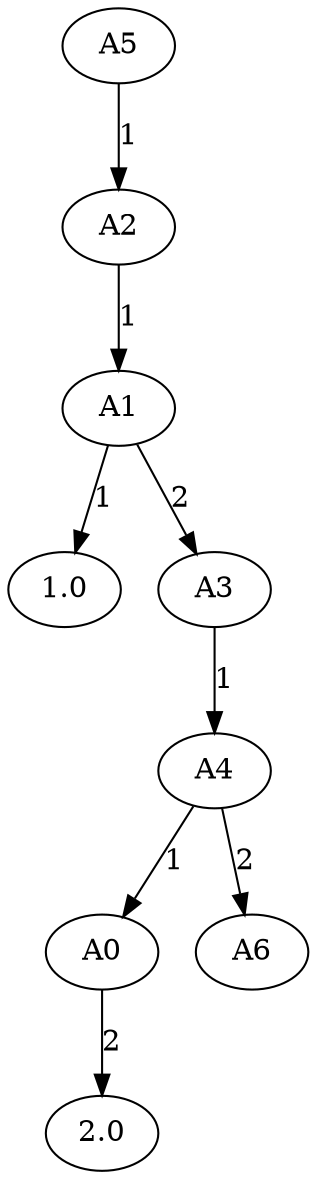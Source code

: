 // Random importance
digraph {
	5 [label=A5]
	2 [label=A2]
	5 -> 2 [label=1]
	1 [label=A1]
	2 -> 1 [label=1]
	1.0 [label=1.0]
	1 -> 1.0 [label=1]
	3 [label=A3]
	1 -> 3 [label=2]
	4 [label=A4]
	3 -> 4 [label=1]
	0 [label=A0]
	4 -> 0 [label=1]
	2.0 [label=2.0]
	0 -> 2.0 [label=2]
	6 [label=A6]
	4 -> 6 [label=2]
}
